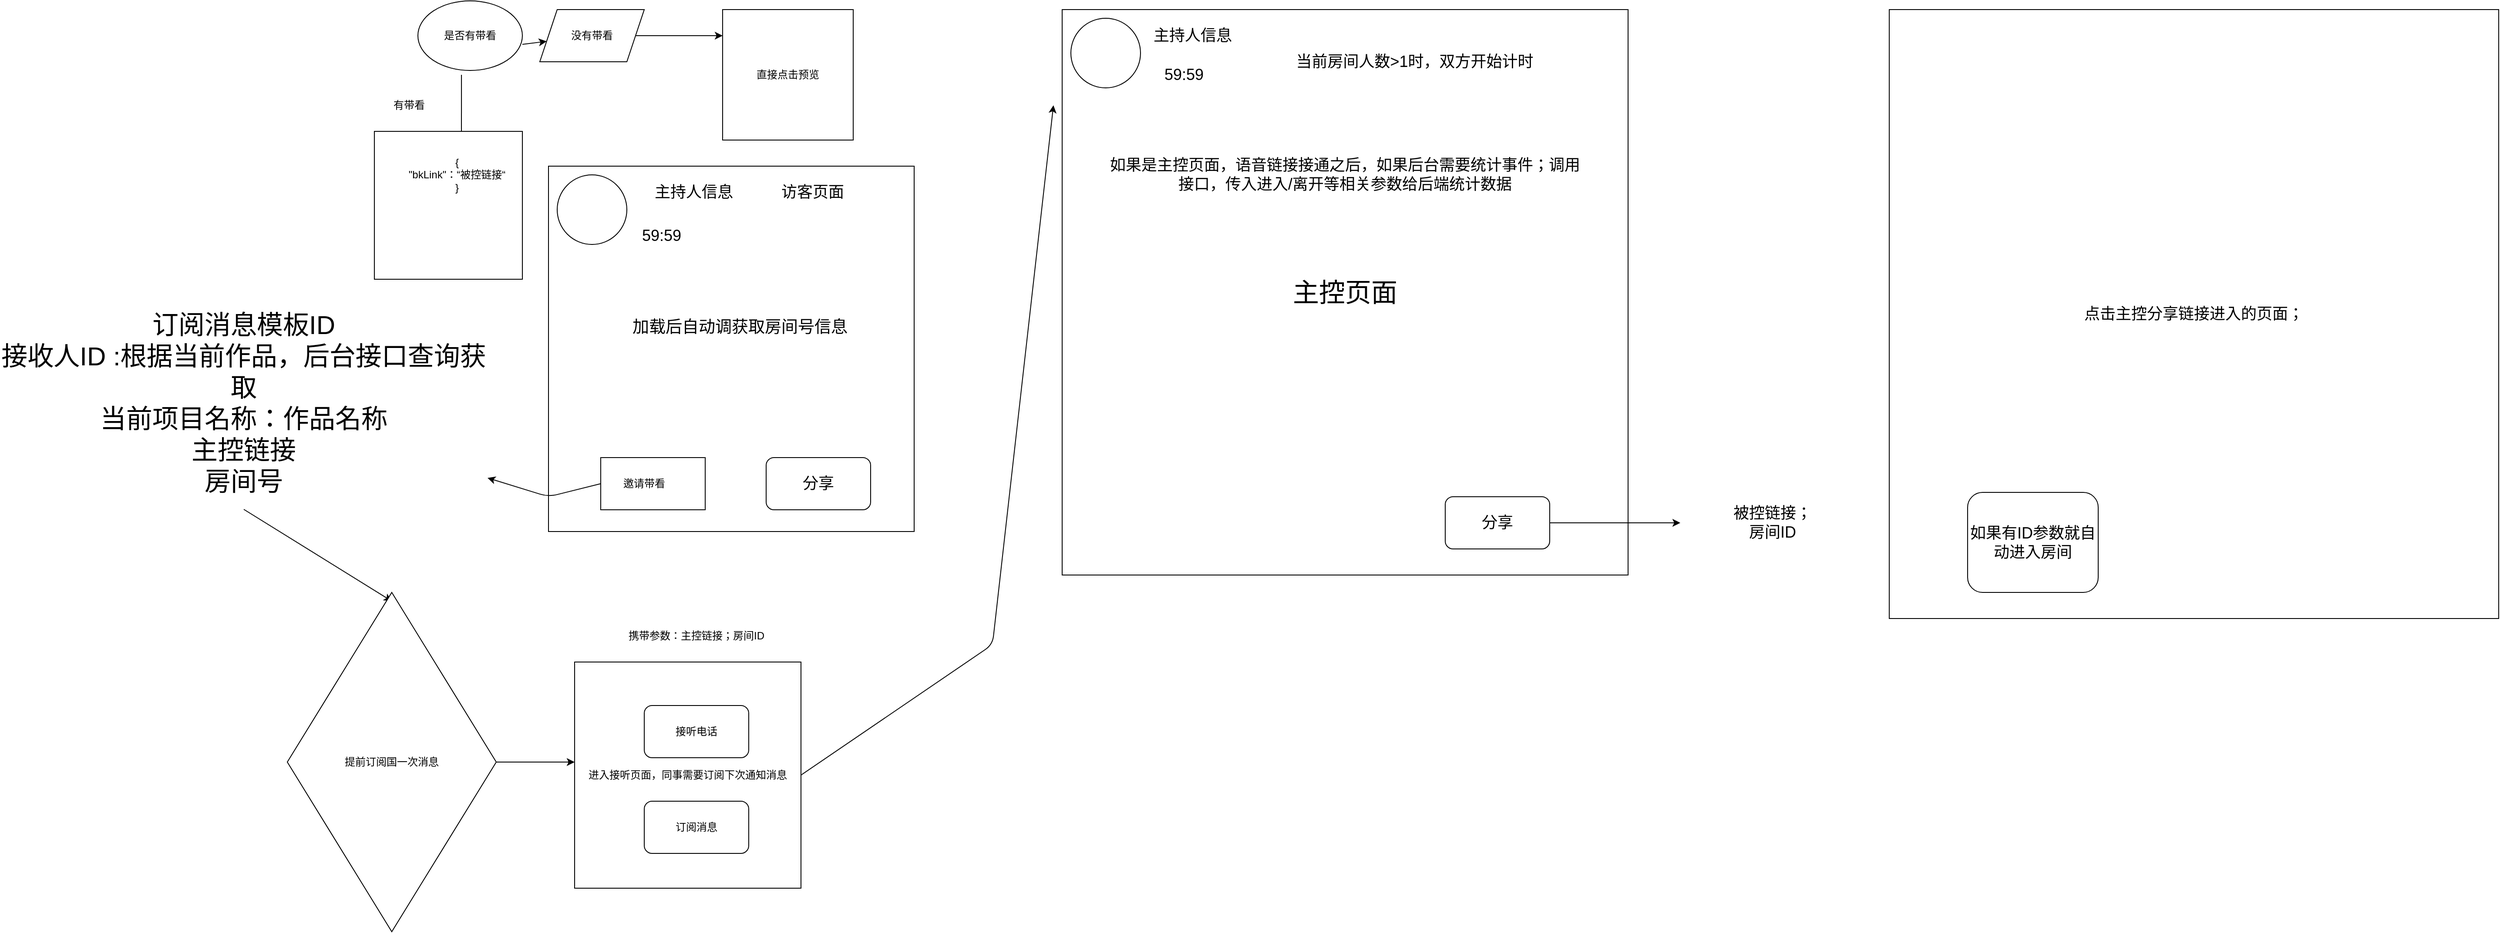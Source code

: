 <mxfile version="14.7.0" type="github" pages="2"><diagram id="rgNP6kj5rhU-9Rw7XYzb" name="Page-1"><mxGraphModel dx="5534" dy="2143" grid="1" gridSize="10" guides="1" tooltips="1" connect="1" arrows="1" fold="1" page="1" pageScale="1" pageWidth="827" pageHeight="1169" math="0" shadow="0"><root><mxCell id="0"/><mxCell id="1" parent="0"/><mxCell id="Guy0pB2rzbGCwcNhlnoK-2" value="是否有带看" style="ellipse;whiteSpace=wrap;html=1;" parent="1" vertex="1"><mxGeometry x="-660" width="120" height="80" as="geometry"/></mxCell><mxCell id="Guy0pB2rzbGCwcNhlnoK-3" value="" style="endArrow=classic;html=1;exitX=0.417;exitY=1.063;exitDx=0;exitDy=0;exitPerimeter=0;" parent="1" source="Guy0pB2rzbGCwcNhlnoK-2" edge="1"><mxGeometry width="50" height="50" relative="1" as="geometry"><mxPoint x="-220" y="350" as="sourcePoint"/><mxPoint x="-610" y="160" as="targetPoint"/></mxGeometry></mxCell><mxCell id="Guy0pB2rzbGCwcNhlnoK-4" value="" style="endArrow=classic;html=1;" parent="1" target="Guy0pB2rzbGCwcNhlnoK-5" edge="1"><mxGeometry width="50" height="50" relative="1" as="geometry"><mxPoint x="-540" y="50" as="sourcePoint"/><mxPoint x="-460" y="40" as="targetPoint"/></mxGeometry></mxCell><mxCell id="Guy0pB2rzbGCwcNhlnoK-5" value="没有带看" style="shape=parallelogram;perimeter=parallelogramPerimeter;whiteSpace=wrap;html=1;fixedSize=1;" parent="1" vertex="1"><mxGeometry x="-520" y="10" width="120" height="60" as="geometry"/></mxCell><mxCell id="Guy0pB2rzbGCwcNhlnoK-6" value="" style="endArrow=classic;html=1;" parent="1" source="Guy0pB2rzbGCwcNhlnoK-5" edge="1"><mxGeometry width="50" height="50" relative="1" as="geometry"><mxPoint x="-220" y="350" as="sourcePoint"/><mxPoint x="-310" y="40" as="targetPoint"/><Array as="points"/></mxGeometry></mxCell><mxCell id="Guy0pB2rzbGCwcNhlnoK-7" value="直接点击预览" style="whiteSpace=wrap;html=1;aspect=fixed;" parent="1" vertex="1"><mxGeometry x="-310" y="10" width="150" height="150" as="geometry"/></mxCell><mxCell id="Guy0pB2rzbGCwcNhlnoK-8" value="" style="whiteSpace=wrap;html=1;aspect=fixed;" parent="1" vertex="1"><mxGeometry x="-710" y="150" width="170" height="170" as="geometry"/></mxCell><mxCell id="Guy0pB2rzbGCwcNhlnoK-9" value="有带看" style="text;html=1;strokeColor=none;fillColor=none;align=center;verticalAlign=middle;whiteSpace=wrap;rounded=0;" parent="1" vertex="1"><mxGeometry x="-690" y="110" width="40" height="20" as="geometry"/></mxCell><mxCell id="Guy0pB2rzbGCwcNhlnoK-10" value="{&lt;br&gt;&quot;bkLink&quot;：“被控链接“&lt;br&gt;}" style="text;html=1;strokeColor=none;fillColor=none;align=center;verticalAlign=middle;whiteSpace=wrap;rounded=0;" parent="1" vertex="1"><mxGeometry x="-680" y="160" width="130" height="80" as="geometry"/></mxCell><mxCell id="Guy0pB2rzbGCwcNhlnoK-13" value="" style="whiteSpace=wrap;html=1;aspect=fixed;" parent="1" vertex="1"><mxGeometry x="-510" y="190" width="420" height="420" as="geometry"/></mxCell><mxCell id="Guy0pB2rzbGCwcNhlnoK-14" value="" style="rounded=0;whiteSpace=wrap;html=1;" parent="1" vertex="1"><mxGeometry x="-450" y="525" width="120" height="60" as="geometry"/></mxCell><mxCell id="Guy0pB2rzbGCwcNhlnoK-15" value="邀请带看" style="text;html=1;strokeColor=none;fillColor=none;align=center;verticalAlign=middle;whiteSpace=wrap;rounded=0;" parent="1" vertex="1"><mxGeometry x="-440" y="545" width="80" height="20" as="geometry"/></mxCell><mxCell id="Guy0pB2rzbGCwcNhlnoK-16" value="&lt;font style=&quot;font-size: 19px&quot;&gt;加载后自动调获取房间号信息&lt;/font&gt;" style="text;html=1;strokeColor=none;fillColor=none;align=center;verticalAlign=middle;whiteSpace=wrap;rounded=0;" parent="1" vertex="1"><mxGeometry x="-500" y="340" width="420" height="70" as="geometry"/></mxCell><mxCell id="Guy0pB2rzbGCwcNhlnoK-17" value="" style="endArrow=classic;html=1;exitX=0;exitY=0.5;exitDx=0;exitDy=0;" parent="1" source="Guy0pB2rzbGCwcNhlnoK-14" target="Guy0pB2rzbGCwcNhlnoK-18" edge="1"><mxGeometry width="50" height="50" relative="1" as="geometry"><mxPoint x="-220" y="510" as="sourcePoint"/><mxPoint x="-580" y="570" as="targetPoint"/><Array as="points"><mxPoint x="-510" y="570"/></Array></mxGeometry></mxCell><mxCell id="Guy0pB2rzbGCwcNhlnoK-18" value="&lt;font style=&quot;font-size: 30px&quot;&gt;订阅消息模板ID&lt;br&gt;接收人ID :根据当前作品，后台接口查询获取&lt;br&gt;当前项目名称：作品名称&lt;br&gt;主控链接&lt;br&gt;房间号&lt;/font&gt;" style="text;html=1;strokeColor=none;fillColor=none;align=center;verticalAlign=middle;whiteSpace=wrap;rounded=0;" parent="1" vertex="1"><mxGeometry x="-1140" y="339.5" width="560" height="245" as="geometry"/></mxCell><mxCell id="Guy0pB2rzbGCwcNhlnoK-19" value="" style="endArrow=classic;html=1;exitX=0.5;exitY=1;exitDx=0;exitDy=0;" parent="1" source="Guy0pB2rzbGCwcNhlnoK-18" edge="1"><mxGeometry width="50" height="50" relative="1" as="geometry"><mxPoint x="-680" y="930" as="sourcePoint"/><mxPoint x="-690" y="690" as="targetPoint"/></mxGeometry></mxCell><mxCell id="Guy0pB2rzbGCwcNhlnoK-20" value="提前订阅国一次消息" style="rhombus;whiteSpace=wrap;html=1;" parent="1" vertex="1"><mxGeometry x="-810" y="680" width="240" height="390" as="geometry"/></mxCell><mxCell id="Guy0pB2rzbGCwcNhlnoK-21" value="" style="endArrow=classic;html=1;exitX=1;exitY=0.5;exitDx=0;exitDy=0;" parent="1" source="Guy0pB2rzbGCwcNhlnoK-20" edge="1"><mxGeometry width="50" height="50" relative="1" as="geometry"><mxPoint x="-700" y="600" as="sourcePoint"/><mxPoint x="-480" y="875" as="targetPoint"/><Array as="points"/></mxGeometry></mxCell><mxCell id="Guy0pB2rzbGCwcNhlnoK-22" value="进入接听页面，同事需要订阅下次通知消息" style="whiteSpace=wrap;html=1;aspect=fixed;" parent="1" vertex="1"><mxGeometry x="-480" y="760" width="260" height="260" as="geometry"/></mxCell><mxCell id="Guy0pB2rzbGCwcNhlnoK-23" value="携带参数：主控链接；房间ID" style="text;html=1;strokeColor=none;fillColor=none;align=center;verticalAlign=middle;whiteSpace=wrap;rounded=0;" parent="1" vertex="1"><mxGeometry x="-600" y="720" width="520" height="20" as="geometry"/></mxCell><mxCell id="Guy0pB2rzbGCwcNhlnoK-25" value="接听电话" style="rounded=1;whiteSpace=wrap;html=1;" parent="1" vertex="1"><mxGeometry x="-400" y="810" width="120" height="60" as="geometry"/></mxCell><mxCell id="Guy0pB2rzbGCwcNhlnoK-26" value="订阅消息" style="rounded=1;whiteSpace=wrap;html=1;" parent="1" vertex="1"><mxGeometry x="-400" y="920" width="120" height="60" as="geometry"/></mxCell><mxCell id="Guy0pB2rzbGCwcNhlnoK-27" value="" style="endArrow=classic;html=1;exitX=1;exitY=0.5;exitDx=0;exitDy=0;" parent="1" source="Guy0pB2rzbGCwcNhlnoK-22" edge="1"><mxGeometry width="50" height="50" relative="1" as="geometry"><mxPoint x="-700" y="590" as="sourcePoint"/><mxPoint x="70" y="120" as="targetPoint"/><Array as="points"><mxPoint y="740"/></Array></mxGeometry></mxCell><mxCell id="Guy0pB2rzbGCwcNhlnoK-28" value="&lt;font style=&quot;font-size: 30px&quot;&gt;主控页面&lt;/font&gt;" style="whiteSpace=wrap;html=1;aspect=fixed;" parent="1" vertex="1"><mxGeometry x="80" y="10" width="650" height="650" as="geometry"/></mxCell><mxCell id="Guy0pB2rzbGCwcNhlnoK-29" value="" style="ellipse;whiteSpace=wrap;html=1;aspect=fixed;" parent="1" vertex="1"><mxGeometry x="90" y="20" width="80" height="80" as="geometry"/></mxCell><mxCell id="Guy0pB2rzbGCwcNhlnoK-30" value="主持人信息" style="text;html=1;strokeColor=none;fillColor=none;align=center;verticalAlign=middle;whiteSpace=wrap;rounded=0;fontSize=18;" parent="1" vertex="1"><mxGeometry x="160" y="30" width="140" height="20" as="geometry"/></mxCell><mxCell id="Guy0pB2rzbGCwcNhlnoK-31" value="59:59" style="text;html=1;strokeColor=none;fillColor=none;align=center;verticalAlign=middle;whiteSpace=wrap;rounded=0;fontSize=18;" parent="1" vertex="1"><mxGeometry x="200" y="75" width="40" height="20" as="geometry"/></mxCell><mxCell id="Guy0pB2rzbGCwcNhlnoK-32" value="" style="ellipse;whiteSpace=wrap;html=1;aspect=fixed;" parent="1" vertex="1"><mxGeometry x="-500" y="200" width="80" height="80" as="geometry"/></mxCell><mxCell id="Guy0pB2rzbGCwcNhlnoK-33" value="主持人信息" style="text;html=1;strokeColor=none;fillColor=none;align=center;verticalAlign=middle;whiteSpace=wrap;rounded=0;fontSize=18;" parent="1" vertex="1"><mxGeometry x="-413" y="210" width="140" height="20" as="geometry"/></mxCell><mxCell id="Guy0pB2rzbGCwcNhlnoK-35" value="59:59" style="text;html=1;strokeColor=none;fillColor=none;align=center;verticalAlign=middle;whiteSpace=wrap;rounded=0;fontSize=18;" parent="1" vertex="1"><mxGeometry x="-400" y="260" width="40" height="20" as="geometry"/></mxCell><mxCell id="Guy0pB2rzbGCwcNhlnoK-36" style="edgeStyle=orthogonalEdgeStyle;rounded=0;orthogonalLoop=1;jettySize=auto;html=1;exitX=0.5;exitY=1;exitDx=0;exitDy=0;fontSize=18;" parent="1" source="Guy0pB2rzbGCwcNhlnoK-33" target="Guy0pB2rzbGCwcNhlnoK-33" edge="1"><mxGeometry relative="1" as="geometry"/></mxCell><mxCell id="Guy0pB2rzbGCwcNhlnoK-38" value="当前房间人数&amp;gt;1时，双方开始计时" style="text;html=1;strokeColor=none;fillColor=none;align=center;verticalAlign=middle;whiteSpace=wrap;rounded=0;fontSize=18;" parent="1" vertex="1"><mxGeometry x="310" y="60" width="350" height="20" as="geometry"/></mxCell><mxCell id="Guy0pB2rzbGCwcNhlnoK-40" value="如果是主控页面，语音链接接通之后，如果后台需要统计事件；调用接口，传入进入/离开等相关参数给后端统计数据" style="text;html=1;strokeColor=none;fillColor=none;align=center;verticalAlign=middle;whiteSpace=wrap;rounded=0;fontSize=18;" parent="1" vertex="1"><mxGeometry x="131" y="135" width="548" height="130" as="geometry"/></mxCell><mxCell id="Guy0pB2rzbGCwcNhlnoK-42" value="分享" style="rounded=1;whiteSpace=wrap;html=1;fontSize=18;" parent="1" vertex="1"><mxGeometry x="-260" y="525" width="120" height="60" as="geometry"/></mxCell><mxCell id="Guy0pB2rzbGCwcNhlnoK-47" value="访客页面" style="text;html=1;strokeColor=none;fillColor=none;align=center;verticalAlign=middle;whiteSpace=wrap;rounded=0;fontSize=18;" parent="1" vertex="1"><mxGeometry x="-273" y="177.5" width="133" height="85" as="geometry"/></mxCell><mxCell id="Guy0pB2rzbGCwcNhlnoK-48" value="分享" style="rounded=1;whiteSpace=wrap;html=1;fontSize=18;" parent="1" vertex="1"><mxGeometry x="520" y="570" width="120" height="60" as="geometry"/></mxCell><mxCell id="Guy0pB2rzbGCwcNhlnoK-49" value="" style="endArrow=classic;html=1;fontSize=18;exitX=1;exitY=0.5;exitDx=0;exitDy=0;" parent="1" source="Guy0pB2rzbGCwcNhlnoK-48" edge="1"><mxGeometry width="50" height="50" relative="1" as="geometry"><mxPoint x="780" y="570" as="sourcePoint"/><mxPoint x="790" y="600" as="targetPoint"/></mxGeometry></mxCell><mxCell id="Guy0pB2rzbGCwcNhlnoK-50" value="被控链接；&lt;br&gt;房间ID" style="text;html=1;strokeColor=none;fillColor=none;align=center;verticalAlign=middle;whiteSpace=wrap;rounded=0;fontSize=18;" parent="1" vertex="1"><mxGeometry x="781" y="520" width="230" height="160" as="geometry"/></mxCell><mxCell id="Guy0pB2rzbGCwcNhlnoK-51" value="点击主控分享链接进入的页面；&lt;br&gt;" style="whiteSpace=wrap;html=1;aspect=fixed;fontSize=18;" parent="1" vertex="1"><mxGeometry x="1030" y="10" width="700" height="700" as="geometry"/></mxCell><mxCell id="Guy0pB2rzbGCwcNhlnoK-52" value="如果有ID参数就自动进入房间" style="rounded=1;whiteSpace=wrap;html=1;fontSize=18;" parent="1" vertex="1"><mxGeometry x="1120" y="565" width="150" height="115" as="geometry"/></mxCell></root></mxGraphModel></diagram><diagram id="je3ZsFyPv15AYqHHMl-r" name="Page-2"><mxGraphModel dx="1598" dy="882" grid="1" gridSize="10" guides="1" tooltips="1" connect="1" arrows="1" fold="1" page="1" pageScale="1" pageWidth="827" pageHeight="1169" math="0" shadow="0"><root><mxCell id="dBeBzfkjIbOCL011zbka-0"/><mxCell id="dBeBzfkjIbOCL011zbka-1" parent="dBeBzfkjIbOCL011zbka-0"/><mxCell id="GKehoHsGcjgHVDCuXyhS-0" value="VR带看&lt;br&gt;访问的是被控链接" style="rhombus;whiteSpace=wrap;html=1;" parent="dBeBzfkjIbOCL011zbka-1" vertex="1"><mxGeometry x="100" y="200" width="80" height="80" as="geometry"/></mxCell><mxCell id="GKehoHsGcjgHVDCuXyhS-1" value="" style="endArrow=classic;html=1;" parent="dBeBzfkjIbOCL011zbka-1" source="GKehoHsGcjgHVDCuXyhS-0" target="GKehoHsGcjgHVDCuXyhS-2" edge="1"><mxGeometry width="50" height="50" relative="1" as="geometry"><mxPoint x="390" y="400" as="sourcePoint"/><mxPoint x="230" y="240" as="targetPoint"/></mxGeometry></mxCell><mxCell id="GKehoHsGcjgHVDCuXyhS-2" value="选择用户" style="whiteSpace=wrap;html=1;aspect=fixed;" parent="dBeBzfkjIbOCL011zbka-1" vertex="1"><mxGeometry x="240" y="200" width="80" height="80" as="geometry"/></mxCell><mxCell id="GKehoHsGcjgHVDCuXyhS-3" value="" style="endArrow=classic;html=1;exitX=1;exitY=0.5;exitDx=0;exitDy=0;" parent="dBeBzfkjIbOCL011zbka-1" source="GKehoHsGcjgHVDCuXyhS-2" target="byU5Dkp5Pa56P5HZRh3H-8" edge="1"><mxGeometry width="50" height="50" relative="1" as="geometry"><mxPoint x="390" y="400" as="sourcePoint"/><mxPoint x="360" y="160" as="targetPoint"/><Array as="points"><mxPoint x="360" y="240"/></Array></mxGeometry></mxCell><mxCell id="GKehoHsGcjgHVDCuXyhS-4" value="发送订阅消息" style="rhombus;whiteSpace=wrap;html=1;" parent="dBeBzfkjIbOCL011zbka-1" vertex="1"><mxGeometry x="400" y="200" width="130" height="90" as="geometry"/></mxCell><mxCell id="GKehoHsGcjgHVDCuXyhS-5" value="访客" style="text;html=1;strokeColor=none;fillColor=none;align=center;verticalAlign=middle;whiteSpace=wrap;rounded=0;" parent="dBeBzfkjIbOCL011zbka-1" vertex="1"><mxGeometry x="120" y="160" width="40" height="20" as="geometry"/></mxCell><mxCell id="GKehoHsGcjgHVDCuXyhS-6" value="经纪人" style="rhombus;whiteSpace=wrap;html=1;" parent="dBeBzfkjIbOCL011zbka-1" vertex="1"><mxGeometry x="425" y="420" width="80" height="80" as="geometry"/></mxCell><mxCell id="GKehoHsGcjgHVDCuXyhS-7" value="" style="endArrow=classic;html=1;entryX=0.5;entryY=0;entryDx=0;entryDy=0;exitX=0.5;exitY=1;exitDx=0;exitDy=0;startArrow=none;" parent="dBeBzfkjIbOCL011zbka-1" source="byU5Dkp5Pa56P5HZRh3H-13" target="GKehoHsGcjgHVDCuXyhS-6" edge="1"><mxGeometry width="50" height="50" relative="1" as="geometry"><mxPoint x="390" y="410" as="sourcePoint"/><mxPoint x="440" y="360" as="targetPoint"/></mxGeometry></mxCell><mxCell id="GKehoHsGcjgHVDCuXyhS-8" value="接受消息提醒&lt;br&gt;携带页面参数" style="text;html=1;strokeColor=none;fillColor=none;align=center;verticalAlign=middle;whiteSpace=wrap;rounded=0;" parent="dBeBzfkjIbOCL011zbka-1" vertex="1"><mxGeometry x="460" y="270" width="110" height="80" as="geometry"/></mxCell><mxCell id="GKehoHsGcjgHVDCuXyhS-9" value="订阅下次次消息提醒" style="whiteSpace=wrap;html=1;aspect=fixed;" parent="dBeBzfkjIbOCL011zbka-1" vertex="1"><mxGeometry x="260" y="420" width="80" height="80" as="geometry"/></mxCell><mxCell id="GKehoHsGcjgHVDCuXyhS-10" value="" style="endArrow=classic;html=1;exitX=0;exitY=0.5;exitDx=0;exitDy=0;entryX=1;entryY=0.5;entryDx=0;entryDy=0;" parent="dBeBzfkjIbOCL011zbka-1" source="GKehoHsGcjgHVDCuXyhS-6" target="GKehoHsGcjgHVDCuXyhS-9" edge="1"><mxGeometry width="50" height="50" relative="1" as="geometry"><mxPoint x="390" y="470" as="sourcePoint"/><mxPoint x="440" y="420" as="targetPoint"/></mxGeometry></mxCell><mxCell id="GKehoHsGcjgHVDCuXyhS-11" value="" style="endArrow=classic;html=1;exitX=0.5;exitY=1;exitDx=0;exitDy=0;" parent="dBeBzfkjIbOCL011zbka-1" source="GKehoHsGcjgHVDCuXyhS-9" target="GKehoHsGcjgHVDCuXyhS-12" edge="1"><mxGeometry width="50" height="50" relative="1" as="geometry"><mxPoint x="390" y="470" as="sourcePoint"/><mxPoint x="300" y="580" as="targetPoint"/><Array as="points"/></mxGeometry></mxCell><mxCell id="GKehoHsGcjgHVDCuXyhS-12" value="进入房间&lt;br&gt;实行带看" style="whiteSpace=wrap;html=1;aspect=fixed;" parent="dBeBzfkjIbOCL011zbka-1" vertex="1"><mxGeometry x="260" y="610" width="80" height="80" as="geometry"/></mxCell><mxCell id="byU5Dkp5Pa56P5HZRh3H-0" value="&lt;div style=&quot;color: rgb(220 , 220 , 220) ; background-color: rgb(46 , 46 , 46) ; font-family: &amp;#34;menlo&amp;#34; , &amp;#34;menlo&amp;#34; , &amp;#34;monaco&amp;#34; , &amp;#34;courier new&amp;#34; , monospace ; line-height: 24px ; font-size: 7px&quot;&gt;&lt;div style=&quot;font-size: 7px&quot;&gt;rtcConfig&lt;span style=&quot;color: rgb(137 , 221 , 255) ; font-size: 7px&quot;&gt;:&lt;/span&gt; &lt;span style=&quot;color: rgb(137 , 221 , 255) ; font-size: 7px&quot;&gt;{&lt;/span&gt;&lt;/div&gt;&lt;div style=&quot;font-size: 7px&quot;&gt;      sdkAppID&lt;span style=&quot;color: rgb(137 , 221 , 255) ; font-size: 7px&quot;&gt;:&lt;/span&gt; &lt;span style=&quot;color: rgb(137 , 221 , 255) ; font-size: 7px&quot;&gt;''&lt;/span&gt;&lt;span style=&quot;color: rgb(137 , 221 , 255) ; font-size: 7px&quot;&gt;,&lt;/span&gt; &lt;span style=&quot;color: rgb(124 , 205 , 125) ; font-size: 7px&quot;&gt;// 必要参数 开通实时音视频服务创建应用后分配的 sdkAppID&lt;/span&gt;&lt;/div&gt;&lt;div style=&quot;font-size: 7px&quot;&gt;      userID&lt;span style=&quot;color: rgb(137 , 221 , 255) ; font-size: 7px&quot;&gt;:&lt;/span&gt; &lt;span style=&quot;color: rgb(137 , 221 , 255) ; font-size: 7px&quot;&gt;''&lt;/span&gt;&lt;span style=&quot;color: rgb(137 , 221 , 255) ; font-size: 7px&quot;&gt;,&lt;/span&gt; &lt;span style=&quot;color: rgb(124 , 205 , 125) ; font-size: 7px&quot;&gt;// 必要参数 用户 ID 可以由您的帐号系统指定&lt;/span&gt;&lt;/div&gt;&lt;div style=&quot;font-size: 7px&quot;&gt;      userSig&lt;span style=&quot;color: rgb(137 , 221 , 255) ; font-size: 7px&quot;&gt;:&lt;/span&gt; &lt;span style=&quot;color: rgb(137 , 221 , 255) ; font-size: 7px&quot;&gt;''&lt;/span&gt;&lt;span style=&quot;color: rgb(137 , 221 , 255) ; font-size: 7px&quot;&gt;,&lt;/span&gt; &lt;span style=&quot;color: rgb(124 , 205 , 125) ; font-size: 7px&quot;&gt;// 必要参数 身份签名，相当于登录密码的作用&lt;/span&gt;&lt;/div&gt;&lt;div style=&quot;font-size: 7px&quot;&gt;      template&lt;span style=&quot;color: rgb(137 , 221 , 255) ; font-size: 7px&quot;&gt;:&lt;/span&gt; &lt;span style=&quot;color: rgb(137 , 221 , 255) ; font-size: 7px&quot;&gt;''&lt;/span&gt;&lt;span style=&quot;color: rgb(137 , 221 , 255) ; font-size: 7px&quot;&gt;,&lt;/span&gt; &lt;span style=&quot;color: rgb(124 , 205 , 125) ; font-size: 7px&quot;&gt;// 必要参数 组件模版，支持的值 1v1 grid custom ，注意：不支持动态修改, iOS 不支持 pusher 动态渲染&lt;/span&gt;&lt;/div&gt;&lt;div style=&quot;font-size: 7px&quot;&gt;    &lt;span style=&quot;color: rgb(137 , 221 , 255) ; font-size: 7px&quot;&gt;},&lt;/span&gt;&lt;/div&gt;&lt;/div&gt;" style="text;html=1;strokeColor=none;fillColor=none;align=center;verticalAlign=middle;whiteSpace=wrap;rounded=0;" vertex="1" parent="dBeBzfkjIbOCL011zbka-1"><mxGeometry x="650" y="100" width="380" height="310" as="geometry"/></mxCell><mxCell id="byU5Dkp5Pa56P5HZRh3H-1" value="" style="whiteSpace=wrap;html=1;aspect=fixed;" vertex="1" parent="dBeBzfkjIbOCL011zbka-1"><mxGeometry x="750" y="370" width="360" height="360" as="geometry"/></mxCell><mxCell id="byU5Dkp5Pa56P5HZRh3H-2" value="URL" style="rhombus;whiteSpace=wrap;html=1;" vertex="1" parent="dBeBzfkjIbOCL011zbka-1"><mxGeometry x="910" y="400" width="80" height="80" as="geometry"/></mxCell><mxCell id="byU5Dkp5Pa56P5HZRh3H-3" value="" style="endArrow=classic;html=1;exitX=1;exitY=0.5;exitDx=0;exitDy=0;" edge="1" parent="dBeBzfkjIbOCL011zbka-1" source="byU5Dkp5Pa56P5HZRh3H-2"><mxGeometry width="50" height="50" relative="1" as="geometry"><mxPoint x="740" y="560" as="sourcePoint"/><mxPoint x="1110" y="370" as="targetPoint"/><Array as="points"/></mxGeometry></mxCell><mxCell id="byU5Dkp5Pa56P5HZRh3H-4" value="url:web-view链接&lt;br&gt;type:主控被控&lt;br&gt;" style="text;html=1;strokeColor=none;fillColor=none;align=center;verticalAlign=middle;whiteSpace=wrap;rounded=0;" vertex="1" parent="dBeBzfkjIbOCL011zbka-1"><mxGeometry x="1110" y="270" width="140" height="180" as="geometry"/></mxCell><mxCell id="byU5Dkp5Pa56P5HZRh3H-5" value="" style="endArrow=classic;html=1;" edge="1" parent="dBeBzfkjIbOCL011zbka-1"><mxGeometry width="50" height="50" relative="1" as="geometry"><mxPoint x="740" y="340" as="sourcePoint"/><mxPoint x="790" y="290" as="targetPoint"/></mxGeometry></mxCell><mxCell id="byU5Dkp5Pa56P5HZRh3H-6" value="" style="endArrow=classic;html=1;" edge="1" parent="dBeBzfkjIbOCL011zbka-1"><mxGeometry width="50" height="50" relative="1" as="geometry"><mxPoint x="740" y="340" as="sourcePoint"/><mxPoint x="790" y="290" as="targetPoint"/></mxGeometry></mxCell><mxCell id="byU5Dkp5Pa56P5HZRh3H-8" value="当前登录用户ID，当前作品ID" style="rhombus;whiteSpace=wrap;html=1;" vertex="1" parent="dBeBzfkjIbOCL011zbka-1"><mxGeometry x="320" y="80" width="80" height="80" as="geometry"/></mxCell><mxCell id="byU5Dkp5Pa56P5HZRh3H-9" value="" style="endArrow=classic;html=1;" edge="1" parent="dBeBzfkjIbOCL011zbka-1"><mxGeometry width="50" height="50" relative="1" as="geometry"><mxPoint x="740" y="330" as="sourcePoint"/><mxPoint x="790" y="280" as="targetPoint"/></mxGeometry></mxCell><mxCell id="byU5Dkp5Pa56P5HZRh3H-10" value="" style="endArrow=classic;html=1;entryX=0.5;entryY=0;entryDx=0;entryDy=0;" edge="1" parent="dBeBzfkjIbOCL011zbka-1" source="byU5Dkp5Pa56P5HZRh3H-8" target="GKehoHsGcjgHVDCuXyhS-4"><mxGeometry width="50" height="50" relative="1" as="geometry"><mxPoint x="400" y="170" as="sourcePoint"/><mxPoint x="470.711" y="120" as="targetPoint"/><Array as="points"><mxPoint x="480" y="120"/></Array></mxGeometry></mxCell><mxCell id="byU5Dkp5Pa56P5HZRh3H-11" value="获取房间号" style="text;html=1;strokeColor=none;fillColor=none;align=center;verticalAlign=middle;whiteSpace=wrap;rounded=0;" vertex="1" parent="dBeBzfkjIbOCL011zbka-1"><mxGeometry x="405" y="110" width="120" height="60" as="geometry"/></mxCell><mxCell id="byU5Dkp5Pa56P5HZRh3H-13" value="URL（主控链接）&lt;br&gt;roomID&lt;br&gt;" style="rounded=1;whiteSpace=wrap;html=1;" vertex="1" parent="dBeBzfkjIbOCL011zbka-1"><mxGeometry x="405" y="330" width="120" height="60" as="geometry"/></mxCell><mxCell id="byU5Dkp5Pa56P5HZRh3H-14" value="" style="endArrow=none;html=1;entryX=0.5;entryY=0;entryDx=0;entryDy=0;exitX=0.5;exitY=1;exitDx=0;exitDy=0;" edge="1" parent="dBeBzfkjIbOCL011zbka-1" source="GKehoHsGcjgHVDCuXyhS-4" target="byU5Dkp5Pa56P5HZRh3H-13"><mxGeometry width="50" height="50" relative="1" as="geometry"><mxPoint x="465" y="290" as="sourcePoint"/><mxPoint x="465" y="420" as="targetPoint"/></mxGeometry></mxCell><mxCell id="byU5Dkp5Pa56P5HZRh3H-16" value="&lt;font style=&quot;font-size: 11px&quot;&gt;点击带看&lt;/font&gt;" style="text;html=1;strokeColor=none;fillColor=none;align=center;verticalAlign=middle;whiteSpace=wrap;rounded=0;" vertex="1" parent="dBeBzfkjIbOCL011zbka-1"><mxGeometry x="180" y="210" width="50" height="20" as="geometry"/></mxCell></root></mxGraphModel></diagram></mxfile>